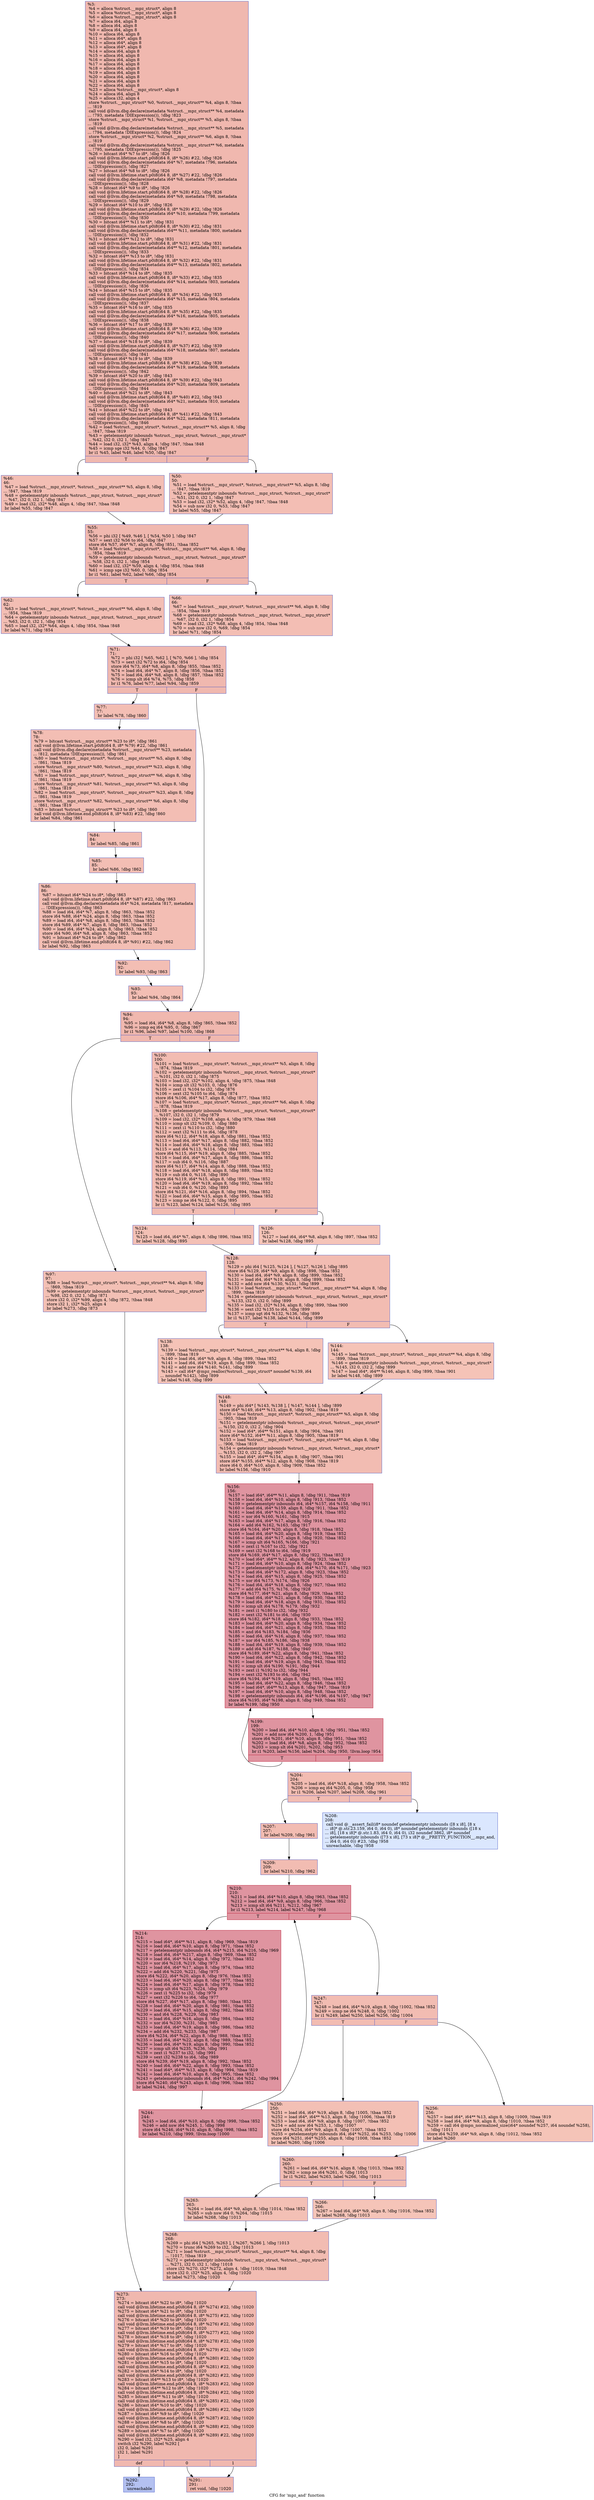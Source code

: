 digraph "CFG for 'mpz_and' function" {
	label="CFG for 'mpz_and' function";

	Node0x2860a20 [shape=record,color="#3d50c3ff", style=filled, fillcolor="#dc5d4a70",label="{%3:\l  %4 = alloca %struct.__mpz_struct*, align 8\l  %5 = alloca %struct.__mpz_struct*, align 8\l  %6 = alloca %struct.__mpz_struct*, align 8\l  %7 = alloca i64, align 8\l  %8 = alloca i64, align 8\l  %9 = alloca i64, align 8\l  %10 = alloca i64, align 8\l  %11 = alloca i64*, align 8\l  %12 = alloca i64*, align 8\l  %13 = alloca i64*, align 8\l  %14 = alloca i64, align 8\l  %15 = alloca i64, align 8\l  %16 = alloca i64, align 8\l  %17 = alloca i64, align 8\l  %18 = alloca i64, align 8\l  %19 = alloca i64, align 8\l  %20 = alloca i64, align 8\l  %21 = alloca i64, align 8\l  %22 = alloca i64, align 8\l  %23 = alloca %struct.__mpz_struct*, align 8\l  %24 = alloca i64, align 8\l  %25 = alloca i32, align 4\l  store %struct.__mpz_struct* %0, %struct.__mpz_struct** %4, align 8, !tbaa\l... !819\l  call void @llvm.dbg.declare(metadata %struct.__mpz_struct** %4, metadata\l... !793, metadata !DIExpression()), !dbg !823\l  store %struct.__mpz_struct* %1, %struct.__mpz_struct** %5, align 8, !tbaa\l... !819\l  call void @llvm.dbg.declare(metadata %struct.__mpz_struct** %5, metadata\l... !794, metadata !DIExpression()), !dbg !824\l  store %struct.__mpz_struct* %2, %struct.__mpz_struct** %6, align 8, !tbaa\l... !819\l  call void @llvm.dbg.declare(metadata %struct.__mpz_struct** %6, metadata\l... !795, metadata !DIExpression()), !dbg !825\l  %26 = bitcast i64* %7 to i8*, !dbg !826\l  call void @llvm.lifetime.start.p0i8(i64 8, i8* %26) #22, !dbg !826\l  call void @llvm.dbg.declare(metadata i64* %7, metadata !796, metadata\l... !DIExpression()), !dbg !827\l  %27 = bitcast i64* %8 to i8*, !dbg !826\l  call void @llvm.lifetime.start.p0i8(i64 8, i8* %27) #22, !dbg !826\l  call void @llvm.dbg.declare(metadata i64* %8, metadata !797, metadata\l... !DIExpression()), !dbg !828\l  %28 = bitcast i64* %9 to i8*, !dbg !826\l  call void @llvm.lifetime.start.p0i8(i64 8, i8* %28) #22, !dbg !826\l  call void @llvm.dbg.declare(metadata i64* %9, metadata !798, metadata\l... !DIExpression()), !dbg !829\l  %29 = bitcast i64* %10 to i8*, !dbg !826\l  call void @llvm.lifetime.start.p0i8(i64 8, i8* %29) #22, !dbg !826\l  call void @llvm.dbg.declare(metadata i64* %10, metadata !799, metadata\l... !DIExpression()), !dbg !830\l  %30 = bitcast i64** %11 to i8*, !dbg !831\l  call void @llvm.lifetime.start.p0i8(i64 8, i8* %30) #22, !dbg !831\l  call void @llvm.dbg.declare(metadata i64** %11, metadata !800, metadata\l... !DIExpression()), !dbg !832\l  %31 = bitcast i64** %12 to i8*, !dbg !831\l  call void @llvm.lifetime.start.p0i8(i64 8, i8* %31) #22, !dbg !831\l  call void @llvm.dbg.declare(metadata i64** %12, metadata !801, metadata\l... !DIExpression()), !dbg !833\l  %32 = bitcast i64** %13 to i8*, !dbg !831\l  call void @llvm.lifetime.start.p0i8(i64 8, i8* %32) #22, !dbg !831\l  call void @llvm.dbg.declare(metadata i64** %13, metadata !802, metadata\l... !DIExpression()), !dbg !834\l  %33 = bitcast i64* %14 to i8*, !dbg !835\l  call void @llvm.lifetime.start.p0i8(i64 8, i8* %33) #22, !dbg !835\l  call void @llvm.dbg.declare(metadata i64* %14, metadata !803, metadata\l... !DIExpression()), !dbg !836\l  %34 = bitcast i64* %15 to i8*, !dbg !835\l  call void @llvm.lifetime.start.p0i8(i64 8, i8* %34) #22, !dbg !835\l  call void @llvm.dbg.declare(metadata i64* %15, metadata !804, metadata\l... !DIExpression()), !dbg !837\l  %35 = bitcast i64* %16 to i8*, !dbg !835\l  call void @llvm.lifetime.start.p0i8(i64 8, i8* %35) #22, !dbg !835\l  call void @llvm.dbg.declare(metadata i64* %16, metadata !805, metadata\l... !DIExpression()), !dbg !838\l  %36 = bitcast i64* %17 to i8*, !dbg !839\l  call void @llvm.lifetime.start.p0i8(i64 8, i8* %36) #22, !dbg !839\l  call void @llvm.dbg.declare(metadata i64* %17, metadata !806, metadata\l... !DIExpression()), !dbg !840\l  %37 = bitcast i64* %18 to i8*, !dbg !839\l  call void @llvm.lifetime.start.p0i8(i64 8, i8* %37) #22, !dbg !839\l  call void @llvm.dbg.declare(metadata i64* %18, metadata !807, metadata\l... !DIExpression()), !dbg !841\l  %38 = bitcast i64* %19 to i8*, !dbg !839\l  call void @llvm.lifetime.start.p0i8(i64 8, i8* %38) #22, !dbg !839\l  call void @llvm.dbg.declare(metadata i64* %19, metadata !808, metadata\l... !DIExpression()), !dbg !842\l  %39 = bitcast i64* %20 to i8*, !dbg !843\l  call void @llvm.lifetime.start.p0i8(i64 8, i8* %39) #22, !dbg !843\l  call void @llvm.dbg.declare(metadata i64* %20, metadata !809, metadata\l... !DIExpression()), !dbg !844\l  %40 = bitcast i64* %21 to i8*, !dbg !843\l  call void @llvm.lifetime.start.p0i8(i64 8, i8* %40) #22, !dbg !843\l  call void @llvm.dbg.declare(metadata i64* %21, metadata !810, metadata\l... !DIExpression()), !dbg !845\l  %41 = bitcast i64* %22 to i8*, !dbg !843\l  call void @llvm.lifetime.start.p0i8(i64 8, i8* %41) #22, !dbg !843\l  call void @llvm.dbg.declare(metadata i64* %22, metadata !811, metadata\l... !DIExpression()), !dbg !846\l  %42 = load %struct.__mpz_struct*, %struct.__mpz_struct** %5, align 8, !dbg\l... !847, !tbaa !819\l  %43 = getelementptr inbounds %struct.__mpz_struct, %struct.__mpz_struct*\l... %42, i32 0, i32 1, !dbg !847\l  %44 = load i32, i32* %43, align 4, !dbg !847, !tbaa !848\l  %45 = icmp sge i32 %44, 0, !dbg !847\l  br i1 %45, label %46, label %50, !dbg !847\l|{<s0>T|<s1>F}}"];
	Node0x2860a20:s0 -> Node0x2860bd0;
	Node0x2860a20:s1 -> Node0x2860c20;
	Node0x2860bd0 [shape=record,color="#3d50c3ff", style=filled, fillcolor="#e36c5570",label="{%46:\l46:                                               \l  %47 = load %struct.__mpz_struct*, %struct.__mpz_struct** %5, align 8, !dbg\l... !847, !tbaa !819\l  %48 = getelementptr inbounds %struct.__mpz_struct, %struct.__mpz_struct*\l... %47, i32 0, i32 1, !dbg !847\l  %49 = load i32, i32* %48, align 4, !dbg !847, !tbaa !848\l  br label %55, !dbg !847\l}"];
	Node0x2860bd0 -> Node0x2860c70;
	Node0x2860c20 [shape=record,color="#3d50c3ff", style=filled, fillcolor="#e36c5570",label="{%50:\l50:                                               \l  %51 = load %struct.__mpz_struct*, %struct.__mpz_struct** %5, align 8, !dbg\l... !847, !tbaa !819\l  %52 = getelementptr inbounds %struct.__mpz_struct, %struct.__mpz_struct*\l... %51, i32 0, i32 1, !dbg !847\l  %53 = load i32, i32* %52, align 4, !dbg !847, !tbaa !848\l  %54 = sub nsw i32 0, %53, !dbg !847\l  br label %55, !dbg !847\l}"];
	Node0x2860c20 -> Node0x2860c70;
	Node0x2860c70 [shape=record,color="#3d50c3ff", style=filled, fillcolor="#dc5d4a70",label="{%55:\l55:                                               \l  %56 = phi i32 [ %49, %46 ], [ %54, %50 ], !dbg !847\l  %57 = sext i32 %56 to i64, !dbg !847\l  store i64 %57, i64* %7, align 8, !dbg !851, !tbaa !852\l  %58 = load %struct.__mpz_struct*, %struct.__mpz_struct** %6, align 8, !dbg\l... !854, !tbaa !819\l  %59 = getelementptr inbounds %struct.__mpz_struct, %struct.__mpz_struct*\l... %58, i32 0, i32 1, !dbg !854\l  %60 = load i32, i32* %59, align 4, !dbg !854, !tbaa !848\l  %61 = icmp sge i32 %60, 0, !dbg !854\l  br i1 %61, label %62, label %66, !dbg !854\l|{<s0>T|<s1>F}}"];
	Node0x2860c70:s0 -> Node0x2860cc0;
	Node0x2860c70:s1 -> Node0x2860d10;
	Node0x2860cc0 [shape=record,color="#3d50c3ff", style=filled, fillcolor="#e36c5570",label="{%62:\l62:                                               \l  %63 = load %struct.__mpz_struct*, %struct.__mpz_struct** %6, align 8, !dbg\l... !854, !tbaa !819\l  %64 = getelementptr inbounds %struct.__mpz_struct, %struct.__mpz_struct*\l... %63, i32 0, i32 1, !dbg !854\l  %65 = load i32, i32* %64, align 4, !dbg !854, !tbaa !848\l  br label %71, !dbg !854\l}"];
	Node0x2860cc0 -> Node0x2860d60;
	Node0x2860d10 [shape=record,color="#3d50c3ff", style=filled, fillcolor="#e36c5570",label="{%66:\l66:                                               \l  %67 = load %struct.__mpz_struct*, %struct.__mpz_struct** %6, align 8, !dbg\l... !854, !tbaa !819\l  %68 = getelementptr inbounds %struct.__mpz_struct, %struct.__mpz_struct*\l... %67, i32 0, i32 1, !dbg !854\l  %69 = load i32, i32* %68, align 4, !dbg !854, !tbaa !848\l  %70 = sub nsw i32 0, %69, !dbg !854\l  br label %71, !dbg !854\l}"];
	Node0x2860d10 -> Node0x2860d60;
	Node0x2860d60 [shape=record,color="#3d50c3ff", style=filled, fillcolor="#dc5d4a70",label="{%71:\l71:                                               \l  %72 = phi i32 [ %65, %62 ], [ %70, %66 ], !dbg !854\l  %73 = sext i32 %72 to i64, !dbg !854\l  store i64 %73, i64* %8, align 8, !dbg !855, !tbaa !852\l  %74 = load i64, i64* %7, align 8, !dbg !856, !tbaa !852\l  %75 = load i64, i64* %8, align 8, !dbg !857, !tbaa !852\l  %76 = icmp slt i64 %74, %75, !dbg !858\l  br i1 %76, label %77, label %94, !dbg !859\l|{<s0>T|<s1>F}}"];
	Node0x2860d60:s0 -> Node0x2860db0;
	Node0x2860d60:s1 -> Node0x2860fe0;
	Node0x2860db0 [shape=record,color="#3d50c3ff", style=filled, fillcolor="#e36c5570",label="{%77:\l77:                                               \l  br label %78, !dbg !860\l}"];
	Node0x2860db0 -> Node0x2860e00;
	Node0x2860e00 [shape=record,color="#3d50c3ff", style=filled, fillcolor="#e36c5570",label="{%78:\l78:                                               \l  %79 = bitcast %struct.__mpz_struct** %23 to i8*, !dbg !861\l  call void @llvm.lifetime.start.p0i8(i64 8, i8* %79) #22, !dbg !861\l  call void @llvm.dbg.declare(metadata %struct.__mpz_struct** %23, metadata\l... !812, metadata !DIExpression()), !dbg !861\l  %80 = load %struct.__mpz_struct*, %struct.__mpz_struct** %5, align 8, !dbg\l... !861, !tbaa !819\l  store %struct.__mpz_struct* %80, %struct.__mpz_struct** %23, align 8, !dbg\l... !861, !tbaa !819\l  %81 = load %struct.__mpz_struct*, %struct.__mpz_struct** %6, align 8, !dbg\l... !861, !tbaa !819\l  store %struct.__mpz_struct* %81, %struct.__mpz_struct** %5, align 8, !dbg\l... !861, !tbaa !819\l  %82 = load %struct.__mpz_struct*, %struct.__mpz_struct** %23, align 8, !dbg\l... !861, !tbaa !819\l  store %struct.__mpz_struct* %82, %struct.__mpz_struct** %6, align 8, !dbg\l... !861, !tbaa !819\l  %83 = bitcast %struct.__mpz_struct** %23 to i8*, !dbg !860\l  call void @llvm.lifetime.end.p0i8(i64 8, i8* %83) #22, !dbg !860\l  br label %84, !dbg !861\l}"];
	Node0x2860e00 -> Node0x2860e50;
	Node0x2860e50 [shape=record,color="#3d50c3ff", style=filled, fillcolor="#e36c5570",label="{%84:\l84:                                               \l  br label %85, !dbg !861\l}"];
	Node0x2860e50 -> Node0x2860ea0;
	Node0x2860ea0 [shape=record,color="#3d50c3ff", style=filled, fillcolor="#e36c5570",label="{%85:\l85:                                               \l  br label %86, !dbg !862\l}"];
	Node0x2860ea0 -> Node0x2860ef0;
	Node0x2860ef0 [shape=record,color="#3d50c3ff", style=filled, fillcolor="#e36c5570",label="{%86:\l86:                                               \l  %87 = bitcast i64* %24 to i8*, !dbg !863\l  call void @llvm.lifetime.start.p0i8(i64 8, i8* %87) #22, !dbg !863\l  call void @llvm.dbg.declare(metadata i64* %24, metadata !817, metadata\l... !DIExpression()), !dbg !863\l  %88 = load i64, i64* %7, align 8, !dbg !863, !tbaa !852\l  store i64 %88, i64* %24, align 8, !dbg !863, !tbaa !852\l  %89 = load i64, i64* %8, align 8, !dbg !863, !tbaa !852\l  store i64 %89, i64* %7, align 8, !dbg !863, !tbaa !852\l  %90 = load i64, i64* %24, align 8, !dbg !863, !tbaa !852\l  store i64 %90, i64* %8, align 8, !dbg !863, !tbaa !852\l  %91 = bitcast i64* %24 to i8*, !dbg !862\l  call void @llvm.lifetime.end.p0i8(i64 8, i8* %91) #22, !dbg !862\l  br label %92, !dbg !863\l}"];
	Node0x2860ef0 -> Node0x2860f40;
	Node0x2860f40 [shape=record,color="#3d50c3ff", style=filled, fillcolor="#e36c5570",label="{%92:\l92:                                               \l  br label %93, !dbg !863\l}"];
	Node0x2860f40 -> Node0x2860f90;
	Node0x2860f90 [shape=record,color="#3d50c3ff", style=filled, fillcolor="#e36c5570",label="{%93:\l93:                                               \l  br label %94, !dbg !864\l}"];
	Node0x2860f90 -> Node0x2860fe0;
	Node0x2860fe0 [shape=record,color="#3d50c3ff", style=filled, fillcolor="#dc5d4a70",label="{%94:\l94:                                               \l  %95 = load i64, i64* %8, align 8, !dbg !865, !tbaa !852\l  %96 = icmp eq i64 %95, 0, !dbg !867\l  br i1 %96, label %97, label %100, !dbg !868\l|{<s0>T|<s1>F}}"];
	Node0x2860fe0:s0 -> Node0x2861030;
	Node0x2860fe0:s1 -> Node0x2861080;
	Node0x2861030 [shape=record,color="#3d50c3ff", style=filled, fillcolor="#e5705870",label="{%97:\l97:                                               \l  %98 = load %struct.__mpz_struct*, %struct.__mpz_struct** %4, align 8, !dbg\l... !869, !tbaa !819\l  %99 = getelementptr inbounds %struct.__mpz_struct, %struct.__mpz_struct*\l... %98, i32 0, i32 1, !dbg !871\l  store i32 0, i32* %99, align 4, !dbg !872, !tbaa !848\l  store i32 1, i32* %25, align 4\l  br label %273, !dbg !873\l}"];
	Node0x2861030 -> Node0x28617b0;
	Node0x2861080 [shape=record,color="#3d50c3ff", style=filled, fillcolor="#e1675170",label="{%100:\l100:                                              \l  %101 = load %struct.__mpz_struct*, %struct.__mpz_struct** %5, align 8, !dbg\l... !874, !tbaa !819\l  %102 = getelementptr inbounds %struct.__mpz_struct, %struct.__mpz_struct*\l... %101, i32 0, i32 1, !dbg !875\l  %103 = load i32, i32* %102, align 4, !dbg !875, !tbaa !848\l  %104 = icmp slt i32 %103, 0, !dbg !876\l  %105 = zext i1 %104 to i32, !dbg !876\l  %106 = sext i32 %105 to i64, !dbg !874\l  store i64 %106, i64* %17, align 8, !dbg !877, !tbaa !852\l  %107 = load %struct.__mpz_struct*, %struct.__mpz_struct** %6, align 8, !dbg\l... !878, !tbaa !819\l  %108 = getelementptr inbounds %struct.__mpz_struct, %struct.__mpz_struct*\l... %107, i32 0, i32 1, !dbg !879\l  %109 = load i32, i32* %108, align 4, !dbg !879, !tbaa !848\l  %110 = icmp slt i32 %109, 0, !dbg !880\l  %111 = zext i1 %110 to i32, !dbg !880\l  %112 = sext i32 %111 to i64, !dbg !878\l  store i64 %112, i64* %18, align 8, !dbg !881, !tbaa !852\l  %113 = load i64, i64* %17, align 8, !dbg !882, !tbaa !852\l  %114 = load i64, i64* %18, align 8, !dbg !883, !tbaa !852\l  %115 = and i64 %113, %114, !dbg !884\l  store i64 %115, i64* %19, align 8, !dbg !885, !tbaa !852\l  %116 = load i64, i64* %17, align 8, !dbg !886, !tbaa !852\l  %117 = sub i64 0, %116, !dbg !887\l  store i64 %117, i64* %14, align 8, !dbg !888, !tbaa !852\l  %118 = load i64, i64* %18, align 8, !dbg !889, !tbaa !852\l  %119 = sub i64 0, %118, !dbg !890\l  store i64 %119, i64* %15, align 8, !dbg !891, !tbaa !852\l  %120 = load i64, i64* %19, align 8, !dbg !892, !tbaa !852\l  %121 = sub i64 0, %120, !dbg !893\l  store i64 %121, i64* %16, align 8, !dbg !894, !tbaa !852\l  %122 = load i64, i64* %15, align 8, !dbg !895, !tbaa !852\l  %123 = icmp ne i64 %122, 0, !dbg !895\l  br i1 %123, label %124, label %126, !dbg !895\l|{<s0>T|<s1>F}}"];
	Node0x2861080:s0 -> Node0x28610d0;
	Node0x2861080:s1 -> Node0x2861120;
	Node0x28610d0 [shape=record,color="#3d50c3ff", style=filled, fillcolor="#e5705870",label="{%124:\l124:                                              \l  %125 = load i64, i64* %7, align 8, !dbg !896, !tbaa !852\l  br label %128, !dbg !895\l}"];
	Node0x28610d0 -> Node0x2861170;
	Node0x2861120 [shape=record,color="#3d50c3ff", style=filled, fillcolor="#e97a5f70",label="{%126:\l126:                                              \l  %127 = load i64, i64* %8, align 8, !dbg !897, !tbaa !852\l  br label %128, !dbg !895\l}"];
	Node0x2861120 -> Node0x2861170;
	Node0x2861170 [shape=record,color="#3d50c3ff", style=filled, fillcolor="#e1675170",label="{%128:\l128:                                              \l  %129 = phi i64 [ %125, %124 ], [ %127, %126 ], !dbg !895\l  store i64 %129, i64* %9, align 8, !dbg !898, !tbaa !852\l  %130 = load i64, i64* %9, align 8, !dbg !899, !tbaa !852\l  %131 = load i64, i64* %19, align 8, !dbg !899, !tbaa !852\l  %132 = add nsw i64 %130, %131, !dbg !899\l  %133 = load %struct.__mpz_struct*, %struct.__mpz_struct** %4, align 8, !dbg\l... !899, !tbaa !819\l  %134 = getelementptr inbounds %struct.__mpz_struct, %struct.__mpz_struct*\l... %133, i32 0, i32 0, !dbg !899\l  %135 = load i32, i32* %134, align 8, !dbg !899, !tbaa !900\l  %136 = sext i32 %135 to i64, !dbg !899\l  %137 = icmp sgt i64 %132, %136, !dbg !899\l  br i1 %137, label %138, label %144, !dbg !899\l|{<s0>T|<s1>F}}"];
	Node0x2861170:s0 -> Node0x28611c0;
	Node0x2861170:s1 -> Node0x2861210;
	Node0x28611c0 [shape=record,color="#3d50c3ff", style=filled, fillcolor="#e8765c70",label="{%138:\l138:                                              \l  %139 = load %struct.__mpz_struct*, %struct.__mpz_struct** %4, align 8, !dbg\l... !899, !tbaa !819\l  %140 = load i64, i64* %9, align 8, !dbg !899, !tbaa !852\l  %141 = load i64, i64* %19, align 8, !dbg !899, !tbaa !852\l  %142 = add nsw i64 %140, %141, !dbg !899\l  %143 = call i64* @mpz_realloc(%struct.__mpz_struct* noundef %139, i64\l... noundef %142), !dbg !899\l  br label %148, !dbg !899\l}"];
	Node0x28611c0 -> Node0x2861260;
	Node0x2861210 [shape=record,color="#3d50c3ff", style=filled, fillcolor="#e8765c70",label="{%144:\l144:                                              \l  %145 = load %struct.__mpz_struct*, %struct.__mpz_struct** %4, align 8, !dbg\l... !899, !tbaa !819\l  %146 = getelementptr inbounds %struct.__mpz_struct, %struct.__mpz_struct*\l... %145, i32 0, i32 2, !dbg !899\l  %147 = load i64*, i64** %146, align 8, !dbg !899, !tbaa !901\l  br label %148, !dbg !899\l}"];
	Node0x2861210 -> Node0x2861260;
	Node0x2861260 [shape=record,color="#3d50c3ff", style=filled, fillcolor="#e1675170",label="{%148:\l148:                                              \l  %149 = phi i64* [ %143, %138 ], [ %147, %144 ], !dbg !899\l  store i64* %149, i64** %13, align 8, !dbg !902, !tbaa !819\l  %150 = load %struct.__mpz_struct*, %struct.__mpz_struct** %5, align 8, !dbg\l... !903, !tbaa !819\l  %151 = getelementptr inbounds %struct.__mpz_struct, %struct.__mpz_struct*\l... %150, i32 0, i32 2, !dbg !904\l  %152 = load i64*, i64** %151, align 8, !dbg !904, !tbaa !901\l  store i64* %152, i64** %11, align 8, !dbg !905, !tbaa !819\l  %153 = load %struct.__mpz_struct*, %struct.__mpz_struct** %6, align 8, !dbg\l... !906, !tbaa !819\l  %154 = getelementptr inbounds %struct.__mpz_struct, %struct.__mpz_struct*\l... %153, i32 0, i32 2, !dbg !907\l  %155 = load i64*, i64** %154, align 8, !dbg !907, !tbaa !901\l  store i64* %155, i64** %12, align 8, !dbg !908, !tbaa !819\l  store i64 0, i64* %10, align 8, !dbg !909, !tbaa !852\l  br label %156, !dbg !910\l}"];
	Node0x2861260 -> Node0x28612b0;
	Node0x28612b0 [shape=record,color="#b70d28ff", style=filled, fillcolor="#b70d2870",label="{%156:\l156:                                              \l  %157 = load i64*, i64** %11, align 8, !dbg !911, !tbaa !819\l  %158 = load i64, i64* %10, align 8, !dbg !913, !tbaa !852\l  %159 = getelementptr inbounds i64, i64* %157, i64 %158, !dbg !911\l  %160 = load i64, i64* %159, align 8, !dbg !911, !tbaa !852\l  %161 = load i64, i64* %14, align 8, !dbg !914, !tbaa !852\l  %162 = xor i64 %160, %161, !dbg !915\l  %163 = load i64, i64* %17, align 8, !dbg !916, !tbaa !852\l  %164 = add i64 %162, %163, !dbg !917\l  store i64 %164, i64* %20, align 8, !dbg !918, !tbaa !852\l  %165 = load i64, i64* %20, align 8, !dbg !919, !tbaa !852\l  %166 = load i64, i64* %17, align 8, !dbg !920, !tbaa !852\l  %167 = icmp ult i64 %165, %166, !dbg !921\l  %168 = zext i1 %167 to i32, !dbg !921\l  %169 = sext i32 %168 to i64, !dbg !919\l  store i64 %169, i64* %17, align 8, !dbg !922, !tbaa !852\l  %170 = load i64*, i64** %12, align 8, !dbg !923, !tbaa !819\l  %171 = load i64, i64* %10, align 8, !dbg !924, !tbaa !852\l  %172 = getelementptr inbounds i64, i64* %170, i64 %171, !dbg !923\l  %173 = load i64, i64* %172, align 8, !dbg !923, !tbaa !852\l  %174 = load i64, i64* %15, align 8, !dbg !925, !tbaa !852\l  %175 = xor i64 %173, %174, !dbg !926\l  %176 = load i64, i64* %18, align 8, !dbg !927, !tbaa !852\l  %177 = add i64 %175, %176, !dbg !928\l  store i64 %177, i64* %21, align 8, !dbg !929, !tbaa !852\l  %178 = load i64, i64* %21, align 8, !dbg !930, !tbaa !852\l  %179 = load i64, i64* %18, align 8, !dbg !931, !tbaa !852\l  %180 = icmp ult i64 %178, %179, !dbg !932\l  %181 = zext i1 %180 to i32, !dbg !932\l  %182 = sext i32 %181 to i64, !dbg !930\l  store i64 %182, i64* %18, align 8, !dbg !933, !tbaa !852\l  %183 = load i64, i64* %20, align 8, !dbg !934, !tbaa !852\l  %184 = load i64, i64* %21, align 8, !dbg !935, !tbaa !852\l  %185 = and i64 %183, %184, !dbg !936\l  %186 = load i64, i64* %16, align 8, !dbg !937, !tbaa !852\l  %187 = xor i64 %185, %186, !dbg !938\l  %188 = load i64, i64* %19, align 8, !dbg !939, !tbaa !852\l  %189 = add i64 %187, %188, !dbg !940\l  store i64 %189, i64* %22, align 8, !dbg !941, !tbaa !852\l  %190 = load i64, i64* %22, align 8, !dbg !942, !tbaa !852\l  %191 = load i64, i64* %19, align 8, !dbg !943, !tbaa !852\l  %192 = icmp ult i64 %190, %191, !dbg !944\l  %193 = zext i1 %192 to i32, !dbg !944\l  %194 = sext i32 %193 to i64, !dbg !942\l  store i64 %194, i64* %19, align 8, !dbg !945, !tbaa !852\l  %195 = load i64, i64* %22, align 8, !dbg !946, !tbaa !852\l  %196 = load i64*, i64** %13, align 8, !dbg !947, !tbaa !819\l  %197 = load i64, i64* %10, align 8, !dbg !948, !tbaa !852\l  %198 = getelementptr inbounds i64, i64* %196, i64 %197, !dbg !947\l  store i64 %195, i64* %198, align 8, !dbg !949, !tbaa !852\l  br label %199, !dbg !950\l}"];
	Node0x28612b0 -> Node0x2861300;
	Node0x2861300 [shape=record,color="#b70d28ff", style=filled, fillcolor="#b70d2870",label="{%199:\l199:                                              \l  %200 = load i64, i64* %10, align 8, !dbg !951, !tbaa !852\l  %201 = add nsw i64 %200, 1, !dbg !951\l  store i64 %201, i64* %10, align 8, !dbg !951, !tbaa !852\l  %202 = load i64, i64* %8, align 8, !dbg !952, !tbaa !852\l  %203 = icmp slt i64 %201, %202, !dbg !953\l  br i1 %203, label %156, label %204, !dbg !950, !llvm.loop !954\l|{<s0>T|<s1>F}}"];
	Node0x2861300:s0 -> Node0x28612b0;
	Node0x2861300:s1 -> Node0x2861350;
	Node0x2861350 [shape=record,color="#3d50c3ff", style=filled, fillcolor="#e1675170",label="{%204:\l204:                                              \l  %205 = load i64, i64* %18, align 8, !dbg !958, !tbaa !852\l  %206 = icmp eq i64 %205, 0, !dbg !958\l  br i1 %206, label %207, label %208, !dbg !961\l|{<s0>T|<s1>F}}"];
	Node0x2861350:s0 -> Node0x28613a0;
	Node0x2861350:s1 -> Node0x28613f0;
	Node0x28613a0 [shape=record,color="#3d50c3ff", style=filled, fillcolor="#e1675170",label="{%207:\l207:                                              \l  br label %209, !dbg !961\l}"];
	Node0x28613a0 -> Node0x2861440;
	Node0x28613f0 [shape=record,color="#3d50c3ff", style=filled, fillcolor="#aec9fc70",label="{%208:\l208:                                              \l  call void @__assert_fail(i8* noundef getelementptr inbounds ([8 x i8], [8 x\l... i8]* @.str.23.159, i64 0, i64 0), i8* noundef getelementptr inbounds ([18 x\l... i8], [18 x i8]* @.str.1.83, i64 0, i64 0), i32 noundef 3862, i8* noundef\l... getelementptr inbounds ([73 x i8], [73 x i8]* @__PRETTY_FUNCTION__.mpz_and,\l... i64 0, i64 0)) #23, !dbg !958\l  unreachable, !dbg !958\l}"];
	Node0x2861440 [shape=record,color="#3d50c3ff", style=filled, fillcolor="#e1675170",label="{%209:\l209:                                              \l  br label %210, !dbg !962\l}"];
	Node0x2861440 -> Node0x2861490;
	Node0x2861490 [shape=record,color="#b70d28ff", style=filled, fillcolor="#b70d2870",label="{%210:\l210:                                              \l  %211 = load i64, i64* %10, align 8, !dbg !963, !tbaa !852\l  %212 = load i64, i64* %9, align 8, !dbg !966, !tbaa !852\l  %213 = icmp slt i64 %211, %212, !dbg !967\l  br i1 %213, label %214, label %247, !dbg !968\l|{<s0>T|<s1>F}}"];
	Node0x2861490:s0 -> Node0x28614e0;
	Node0x2861490:s1 -> Node0x2861580;
	Node0x28614e0 [shape=record,color="#b70d28ff", style=filled, fillcolor="#b70d2870",label="{%214:\l214:                                              \l  %215 = load i64*, i64** %11, align 8, !dbg !969, !tbaa !819\l  %216 = load i64, i64* %10, align 8, !dbg !971, !tbaa !852\l  %217 = getelementptr inbounds i64, i64* %215, i64 %216, !dbg !969\l  %218 = load i64, i64* %217, align 8, !dbg !969, !tbaa !852\l  %219 = load i64, i64* %14, align 8, !dbg !972, !tbaa !852\l  %220 = xor i64 %218, %219, !dbg !973\l  %221 = load i64, i64* %17, align 8, !dbg !974, !tbaa !852\l  %222 = add i64 %220, %221, !dbg !975\l  store i64 %222, i64* %20, align 8, !dbg !976, !tbaa !852\l  %223 = load i64, i64* %20, align 8, !dbg !977, !tbaa !852\l  %224 = load i64, i64* %17, align 8, !dbg !978, !tbaa !852\l  %225 = icmp ult i64 %223, %224, !dbg !979\l  %226 = zext i1 %225 to i32, !dbg !979\l  %227 = sext i32 %226 to i64, !dbg !977\l  store i64 %227, i64* %17, align 8, !dbg !980, !tbaa !852\l  %228 = load i64, i64* %20, align 8, !dbg !981, !tbaa !852\l  %229 = load i64, i64* %15, align 8, !dbg !982, !tbaa !852\l  %230 = and i64 %228, %229, !dbg !983\l  %231 = load i64, i64* %16, align 8, !dbg !984, !tbaa !852\l  %232 = xor i64 %230, %231, !dbg !985\l  %233 = load i64, i64* %19, align 8, !dbg !986, !tbaa !852\l  %234 = add i64 %232, %233, !dbg !987\l  store i64 %234, i64* %22, align 8, !dbg !988, !tbaa !852\l  %235 = load i64, i64* %22, align 8, !dbg !989, !tbaa !852\l  %236 = load i64, i64* %19, align 8, !dbg !990, !tbaa !852\l  %237 = icmp ult i64 %235, %236, !dbg !991\l  %238 = zext i1 %237 to i32, !dbg !991\l  %239 = sext i32 %238 to i64, !dbg !989\l  store i64 %239, i64* %19, align 8, !dbg !992, !tbaa !852\l  %240 = load i64, i64* %22, align 8, !dbg !993, !tbaa !852\l  %241 = load i64*, i64** %13, align 8, !dbg !994, !tbaa !819\l  %242 = load i64, i64* %10, align 8, !dbg !995, !tbaa !852\l  %243 = getelementptr inbounds i64, i64* %241, i64 %242, !dbg !994\l  store i64 %240, i64* %243, align 8, !dbg !996, !tbaa !852\l  br label %244, !dbg !997\l}"];
	Node0x28614e0 -> Node0x2861530;
	Node0x2861530 [shape=record,color="#b70d28ff", style=filled, fillcolor="#b70d2870",label="{%244:\l244:                                              \l  %245 = load i64, i64* %10, align 8, !dbg !998, !tbaa !852\l  %246 = add nsw i64 %245, 1, !dbg !998\l  store i64 %246, i64* %10, align 8, !dbg !998, !tbaa !852\l  br label %210, !dbg !999, !llvm.loop !1000\l}"];
	Node0x2861530 -> Node0x2861490;
	Node0x2861580 [shape=record,color="#3d50c3ff", style=filled, fillcolor="#e1675170",label="{%247:\l247:                                              \l  %248 = load i64, i64* %19, align 8, !dbg !1002, !tbaa !852\l  %249 = icmp ne i64 %248, 0, !dbg !1002\l  br i1 %249, label %250, label %256, !dbg !1004\l|{<s0>T|<s1>F}}"];
	Node0x2861580:s0 -> Node0x28615d0;
	Node0x2861580:s1 -> Node0x2861620;
	Node0x28615d0 [shape=record,color="#3d50c3ff", style=filled, fillcolor="#e5705870",label="{%250:\l250:                                              \l  %251 = load i64, i64* %19, align 8, !dbg !1005, !tbaa !852\l  %252 = load i64*, i64** %13, align 8, !dbg !1006, !tbaa !819\l  %253 = load i64, i64* %9, align 8, !dbg !1007, !tbaa !852\l  %254 = add nsw i64 %253, 1, !dbg !1007\l  store i64 %254, i64* %9, align 8, !dbg !1007, !tbaa !852\l  %255 = getelementptr inbounds i64, i64* %252, i64 %253, !dbg !1006\l  store i64 %251, i64* %255, align 8, !dbg !1008, !tbaa !852\l  br label %260, !dbg !1006\l}"];
	Node0x28615d0 -> Node0x2861670;
	Node0x2861620 [shape=record,color="#3d50c3ff", style=filled, fillcolor="#e97a5f70",label="{%256:\l256:                                              \l  %257 = load i64*, i64** %13, align 8, !dbg !1009, !tbaa !819\l  %258 = load i64, i64* %9, align 8, !dbg !1010, !tbaa !852\l  %259 = call i64 @mpn_normalized_size(i64* noundef %257, i64 noundef %258),\l... !dbg !1011\l  store i64 %259, i64* %9, align 8, !dbg !1012, !tbaa !852\l  br label %260\l}"];
	Node0x2861620 -> Node0x2861670;
	Node0x2861670 [shape=record,color="#3d50c3ff", style=filled, fillcolor="#e1675170",label="{%260:\l260:                                              \l  %261 = load i64, i64* %16, align 8, !dbg !1013, !tbaa !852\l  %262 = icmp ne i64 %261, 0, !dbg !1013\l  br i1 %262, label %263, label %266, !dbg !1013\l|{<s0>T|<s1>F}}"];
	Node0x2861670:s0 -> Node0x28616c0;
	Node0x2861670:s1 -> Node0x2861710;
	Node0x28616c0 [shape=record,color="#3d50c3ff", style=filled, fillcolor="#e5705870",label="{%263:\l263:                                              \l  %264 = load i64, i64* %9, align 8, !dbg !1014, !tbaa !852\l  %265 = sub nsw i64 0, %264, !dbg !1015\l  br label %268, !dbg !1013\l}"];
	Node0x28616c0 -> Node0x2861760;
	Node0x2861710 [shape=record,color="#3d50c3ff", style=filled, fillcolor="#e97a5f70",label="{%266:\l266:                                              \l  %267 = load i64, i64* %9, align 8, !dbg !1016, !tbaa !852\l  br label %268, !dbg !1013\l}"];
	Node0x2861710 -> Node0x2861760;
	Node0x2861760 [shape=record,color="#3d50c3ff", style=filled, fillcolor="#e1675170",label="{%268:\l268:                                              \l  %269 = phi i64 [ %265, %263 ], [ %267, %266 ], !dbg !1013\l  %270 = trunc i64 %269 to i32, !dbg !1013\l  %271 = load %struct.__mpz_struct*, %struct.__mpz_struct** %4, align 8, !dbg\l... !1017, !tbaa !819\l  %272 = getelementptr inbounds %struct.__mpz_struct, %struct.__mpz_struct*\l... %271, i32 0, i32 1, !dbg !1018\l  store i32 %270, i32* %272, align 4, !dbg !1019, !tbaa !848\l  store i32 0, i32* %25, align 4, !dbg !1020\l  br label %273, !dbg !1020\l}"];
	Node0x2861760 -> Node0x28617b0;
	Node0x28617b0 [shape=record,color="#3d50c3ff", style=filled, fillcolor="#dc5d4a70",label="{%273:\l273:                                              \l  %274 = bitcast i64* %22 to i8*, !dbg !1020\l  call void @llvm.lifetime.end.p0i8(i64 8, i8* %274) #22, !dbg !1020\l  %275 = bitcast i64* %21 to i8*, !dbg !1020\l  call void @llvm.lifetime.end.p0i8(i64 8, i8* %275) #22, !dbg !1020\l  %276 = bitcast i64* %20 to i8*, !dbg !1020\l  call void @llvm.lifetime.end.p0i8(i64 8, i8* %276) #22, !dbg !1020\l  %277 = bitcast i64* %19 to i8*, !dbg !1020\l  call void @llvm.lifetime.end.p0i8(i64 8, i8* %277) #22, !dbg !1020\l  %278 = bitcast i64* %18 to i8*, !dbg !1020\l  call void @llvm.lifetime.end.p0i8(i64 8, i8* %278) #22, !dbg !1020\l  %279 = bitcast i64* %17 to i8*, !dbg !1020\l  call void @llvm.lifetime.end.p0i8(i64 8, i8* %279) #22, !dbg !1020\l  %280 = bitcast i64* %16 to i8*, !dbg !1020\l  call void @llvm.lifetime.end.p0i8(i64 8, i8* %280) #22, !dbg !1020\l  %281 = bitcast i64* %15 to i8*, !dbg !1020\l  call void @llvm.lifetime.end.p0i8(i64 8, i8* %281) #22, !dbg !1020\l  %282 = bitcast i64* %14 to i8*, !dbg !1020\l  call void @llvm.lifetime.end.p0i8(i64 8, i8* %282) #22, !dbg !1020\l  %283 = bitcast i64** %13 to i8*, !dbg !1020\l  call void @llvm.lifetime.end.p0i8(i64 8, i8* %283) #22, !dbg !1020\l  %284 = bitcast i64** %12 to i8*, !dbg !1020\l  call void @llvm.lifetime.end.p0i8(i64 8, i8* %284) #22, !dbg !1020\l  %285 = bitcast i64** %11 to i8*, !dbg !1020\l  call void @llvm.lifetime.end.p0i8(i64 8, i8* %285) #22, !dbg !1020\l  %286 = bitcast i64* %10 to i8*, !dbg !1020\l  call void @llvm.lifetime.end.p0i8(i64 8, i8* %286) #22, !dbg !1020\l  %287 = bitcast i64* %9 to i8*, !dbg !1020\l  call void @llvm.lifetime.end.p0i8(i64 8, i8* %287) #22, !dbg !1020\l  %288 = bitcast i64* %8 to i8*, !dbg !1020\l  call void @llvm.lifetime.end.p0i8(i64 8, i8* %288) #22, !dbg !1020\l  %289 = bitcast i64* %7 to i8*, !dbg !1020\l  call void @llvm.lifetime.end.p0i8(i64 8, i8* %289) #22, !dbg !1020\l  %290 = load i32, i32* %25, align 4\l  switch i32 %290, label %292 [\l    i32 0, label %291\l    i32 1, label %291\l  ]\l|{<s0>def|<s1>0|<s2>1}}"];
	Node0x28617b0:s0 -> Node0x2861850;
	Node0x28617b0:s1 -> Node0x2861800;
	Node0x28617b0:s2 -> Node0x2861800;
	Node0x2861800 [shape=record,color="#3d50c3ff", style=filled, fillcolor="#dc5d4a70",label="{%291:\l291:                                              \l  ret void, !dbg !1020\l}"];
	Node0x2861850 [shape=record,color="#3d50c3ff", style=filled, fillcolor="#5572df70",label="{%292:\l292:                                              \l  unreachable\l}"];
}
